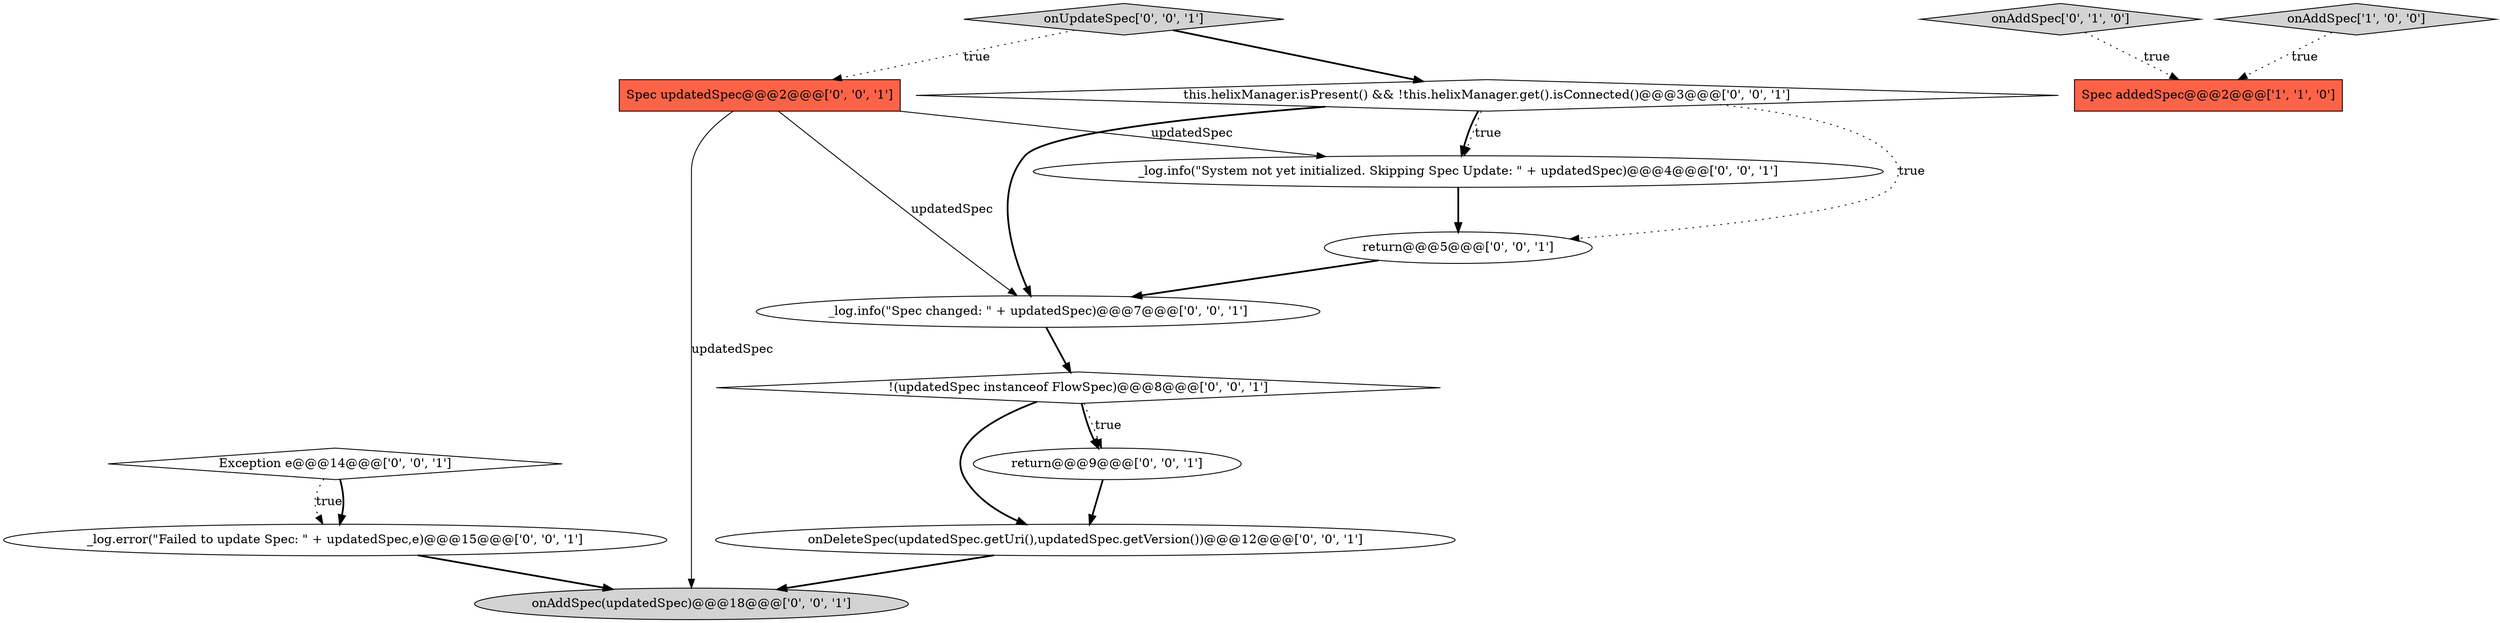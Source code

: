 digraph {
11 [style = filled, label = "_log.error(\"Failed to update Spec: \" + updatedSpec,e)@@@15@@@['0', '0', '1']", fillcolor = white, shape = ellipse image = "AAA0AAABBB3BBB"];
7 [style = filled, label = "this.helixManager.isPresent() && !this.helixManager.get().isConnected()@@@3@@@['0', '0', '1']", fillcolor = white, shape = diamond image = "AAA0AAABBB3BBB"];
3 [style = filled, label = "_log.info(\"System not yet initialized. Skipping Spec Update: \" + updatedSpec)@@@4@@@['0', '0', '1']", fillcolor = white, shape = ellipse image = "AAA0AAABBB3BBB"];
9 [style = filled, label = "Spec updatedSpec@@@2@@@['0', '0', '1']", fillcolor = tomato, shape = box image = "AAA0AAABBB3BBB"];
10 [style = filled, label = "onDeleteSpec(updatedSpec.getUri(),updatedSpec.getVersion())@@@12@@@['0', '0', '1']", fillcolor = white, shape = ellipse image = "AAA0AAABBB3BBB"];
12 [style = filled, label = "onUpdateSpec['0', '0', '1']", fillcolor = lightgray, shape = diamond image = "AAA0AAABBB3BBB"];
13 [style = filled, label = "Exception e@@@14@@@['0', '0', '1']", fillcolor = white, shape = diamond image = "AAA0AAABBB3BBB"];
6 [style = filled, label = "return@@@5@@@['0', '0', '1']", fillcolor = white, shape = ellipse image = "AAA0AAABBB3BBB"];
14 [style = filled, label = "!(updatedSpec instanceof FlowSpec)@@@8@@@['0', '0', '1']", fillcolor = white, shape = diamond image = "AAA0AAABBB3BBB"];
2 [style = filled, label = "onAddSpec['0', '1', '0']", fillcolor = lightgray, shape = diamond image = "AAA0AAABBB2BBB"];
5 [style = filled, label = "return@@@9@@@['0', '0', '1']", fillcolor = white, shape = ellipse image = "AAA0AAABBB3BBB"];
1 [style = filled, label = "onAddSpec['1', '0', '0']", fillcolor = lightgray, shape = diamond image = "AAA0AAABBB1BBB"];
0 [style = filled, label = "Spec addedSpec@@@2@@@['1', '1', '0']", fillcolor = tomato, shape = box image = "AAA0AAABBB1BBB"];
8 [style = filled, label = "_log.info(\"Spec changed: \" + updatedSpec)@@@7@@@['0', '0', '1']", fillcolor = white, shape = ellipse image = "AAA0AAABBB3BBB"];
4 [style = filled, label = "onAddSpec(updatedSpec)@@@18@@@['0', '0', '1']", fillcolor = lightgray, shape = ellipse image = "AAA0AAABBB3BBB"];
14->5 [style = bold, label=""];
12->7 [style = bold, label=""];
8->14 [style = bold, label=""];
11->4 [style = bold, label=""];
7->8 [style = bold, label=""];
14->5 [style = dotted, label="true"];
9->3 [style = solid, label="updatedSpec"];
1->0 [style = dotted, label="true"];
9->4 [style = solid, label="updatedSpec"];
13->11 [style = dotted, label="true"];
5->10 [style = bold, label=""];
6->8 [style = bold, label=""];
3->6 [style = bold, label=""];
7->3 [style = bold, label=""];
13->11 [style = bold, label=""];
12->9 [style = dotted, label="true"];
10->4 [style = bold, label=""];
2->0 [style = dotted, label="true"];
14->10 [style = bold, label=""];
9->8 [style = solid, label="updatedSpec"];
7->3 [style = dotted, label="true"];
7->6 [style = dotted, label="true"];
}
